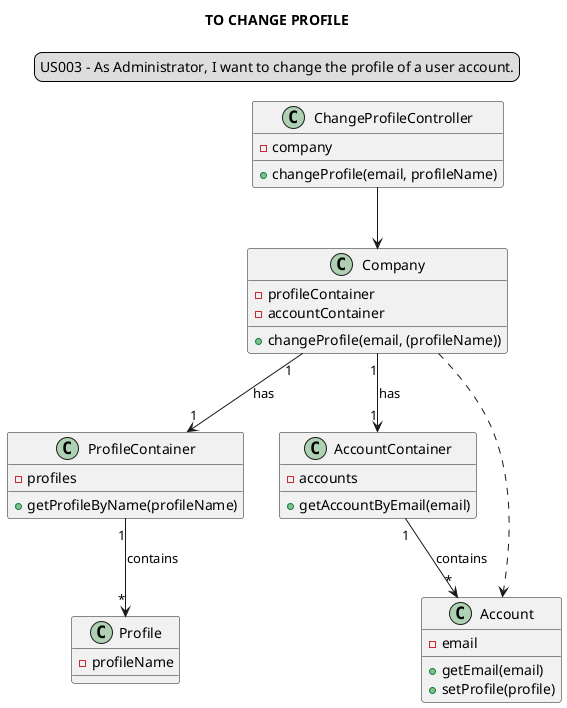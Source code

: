@startuml

skinparam sequenceMessageAlign center
title TO CHANGE PROFILE
legend top
US003 - As Administrator, I want to change the profile of a user account.
end legend

class ChangeProfileController {
-company
+changeProfile(email, profileName)
}

class Company {
-profileContainer
-accountContainer
+changeProfile(email, (profileName))
}

class ProfileContainer {
-profiles
+getProfileByName(profileName)
}

class AccountContainer {
-accounts
+getAccountByEmail(email)
}

class Account{
-email
+getEmail(email)
+setProfile(profile)
}

class Profile{
-profileName
}


ChangeProfileController --> Company
Company "1"-->"1" AccountContainer: has
Company "1"-->"1" ProfileContainer: has
Company ..> Account
AccountContainer "1"-->"*" Account: contains
ProfileContainer "1"-->"*" Profile: contains

@enduml
